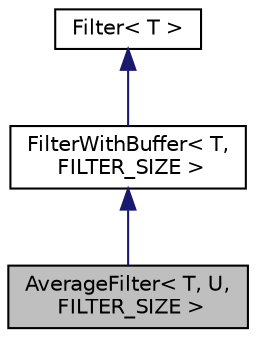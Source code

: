 digraph "AverageFilter&lt; T, U, FILTER_SIZE &gt;"
{
 // INTERACTIVE_SVG=YES
  edge [fontname="Helvetica",fontsize="10",labelfontname="Helvetica",labelfontsize="10"];
  node [fontname="Helvetica",fontsize="10",shape=record];
  Node1 [label="AverageFilter\< T, U,\l FILTER_SIZE \>",height=0.2,width=0.4,color="black", fillcolor="grey75", style="filled" fontcolor="black"];
  Node2 -> Node1 [dir="back",color="midnightblue",fontsize="10",style="solid",fontname="Helvetica"];
  Node2 [label="FilterWithBuffer\< T,\l FILTER_SIZE \>",height=0.2,width=0.4,color="black", fillcolor="white", style="filled",URL="$classFilterWithBuffer.html"];
  Node3 -> Node2 [dir="back",color="midnightblue",fontsize="10",style="solid",fontname="Helvetica"];
  Node3 [label="Filter\< T \>",height=0.2,width=0.4,color="black", fillcolor="white", style="filled",URL="$classFilter.html"];
}
